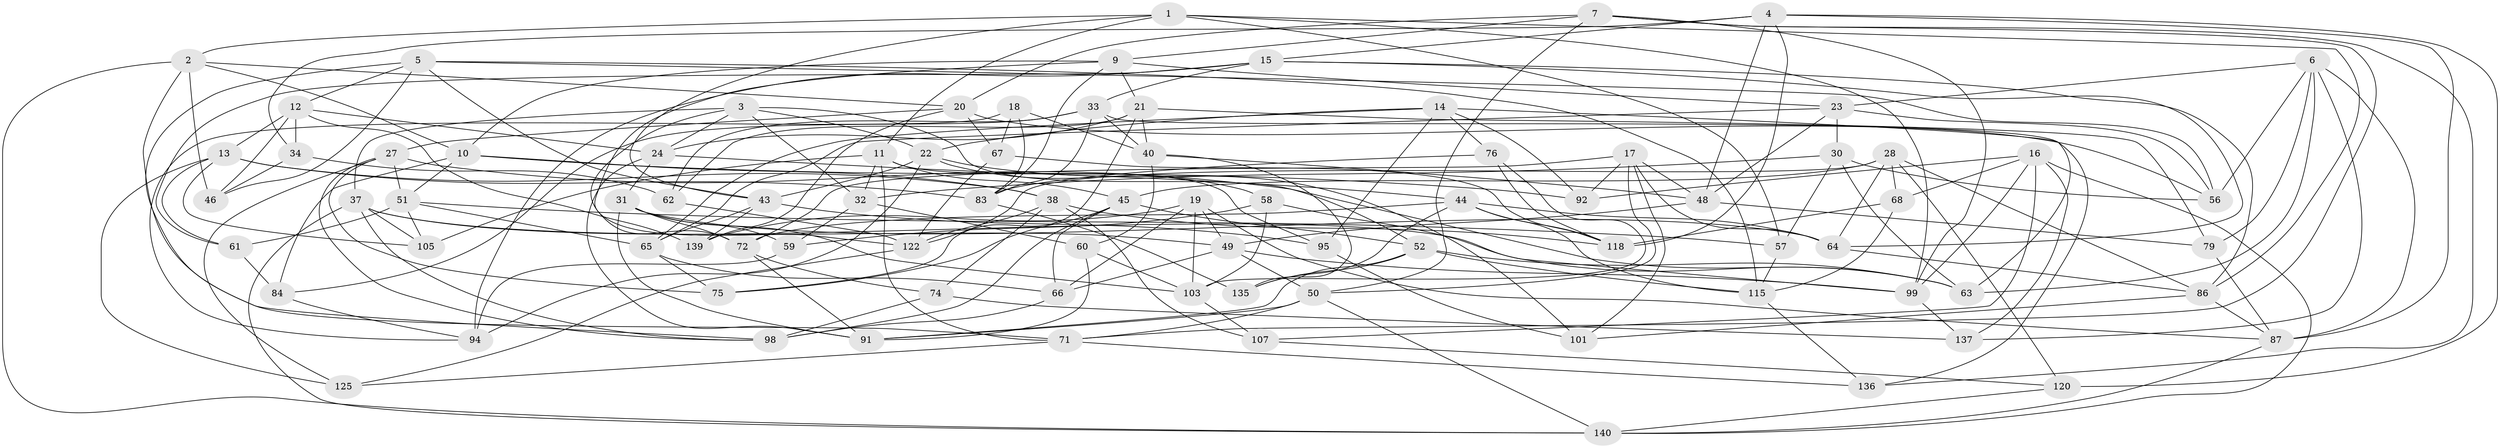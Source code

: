 // original degree distribution, {4: 1.0}
// Generated by graph-tools (version 1.1) at 2025/42/03/06/25 10:42:24]
// undirected, 85 vertices, 225 edges
graph export_dot {
graph [start="1"]
  node [color=gray90,style=filled];
  1 [super="+110"];
  2 [super="+25"];
  3 [super="+41"];
  4 [super="+36"];
  5 [super="+42"];
  6 [super="+8"];
  7 [super="+113"];
  9 [super="+96"];
  10 [super="+35"];
  11 [super="+141"];
  12 [super="+104"];
  13 [super="+128"];
  14 [super="+85"];
  15 [super="+55"];
  16 [super="+100"];
  17 [super="+126"];
  18;
  19 [super="+39"];
  20 [super="+82"];
  21 [super="+89"];
  22 [super="+29"];
  23 [super="+70"];
  24 [super="+26"];
  27 [super="+69"];
  28 [super="+47"];
  30 [super="+73"];
  31 [super="+93"];
  32 [super="+144"];
  33 [super="+81"];
  34;
  37 [super="+132"];
  38 [super="+54"];
  40 [super="+112"];
  43 [super="+143"];
  44 [super="+88"];
  45 [super="+102"];
  46;
  48 [super="+53"];
  49 [super="+97"];
  50 [super="+78"];
  51 [super="+127"];
  52 [super="+108"];
  56 [super="+114"];
  57;
  58;
  59 [super="+111"];
  60;
  61;
  62;
  63 [super="+77"];
  64 [super="+117"];
  65 [super="+80"];
  66 [super="+106"];
  67;
  68;
  71 [super="+90"];
  72 [super="+109"];
  74;
  75;
  76;
  79;
  83 [super="+121"];
  84;
  86 [super="+131"];
  87 [super="+123"];
  91 [super="+116"];
  92;
  94 [super="+124"];
  95;
  98 [super="+134"];
  99 [super="+138"];
  101;
  103 [super="+130"];
  105;
  107;
  115 [super="+129"];
  118 [super="+119"];
  120;
  122 [super="+133"];
  125;
  135;
  136;
  137;
  139;
  140 [super="+142"];
  1 -- 11;
  1 -- 57;
  1 -- 86;
  1 -- 2;
  1 -- 43;
  1 -- 99;
  2 -- 140;
  2 -- 46;
  2 -- 20;
  2 -- 71;
  2 -- 10;
  3 -- 24;
  3 -- 32;
  3 -- 22;
  3 -- 37;
  3 -- 52;
  3 -- 72;
  4 -- 15;
  4 -- 34;
  4 -- 120;
  4 -- 48;
  4 -- 118;
  4 -- 87;
  5 -- 46;
  5 -- 43;
  5 -- 56;
  5 -- 115;
  5 -- 98;
  5 -- 12;
  6 -- 137;
  6 -- 79;
  6 -- 56;
  6 -- 87;
  6 -- 63;
  6 -- 23;
  7 -- 9;
  7 -- 136;
  7 -- 50;
  7 -- 99;
  7 -- 20;
  7 -- 71;
  9 -- 83;
  9 -- 10;
  9 -- 122;
  9 -- 21;
  9 -- 23;
  10 -- 92;
  10 -- 84;
  10 -- 51;
  10 -- 38;
  11 -- 32;
  11 -- 95;
  11 -- 105;
  11 -- 71;
  11 -- 45;
  12 -- 139;
  12 -- 24;
  12 -- 13;
  12 -- 34;
  12 -- 46;
  13 -- 38;
  13 -- 125;
  13 -- 105;
  13 -- 61;
  13 -- 83;
  14 -- 76;
  14 -- 92;
  14 -- 95;
  14 -- 63;
  14 -- 65;
  14 -- 22;
  15 -- 61;
  15 -- 86;
  15 -- 94;
  15 -- 33;
  15 -- 64;
  16 -- 140;
  16 -- 107;
  16 -- 68;
  16 -- 137;
  16 -- 99;
  16 -- 92;
  17 -- 101;
  17 -- 64;
  17 -- 92;
  17 -- 48;
  17 -- 50;
  17 -- 72;
  18 -- 67;
  18 -- 83;
  18 -- 94;
  18 -- 40;
  19 -- 49;
  19 -- 66 [weight=2];
  19 -- 139;
  19 -- 87;
  19 -- 103;
  20 -- 56;
  20 -- 27;
  20 -- 67;
  20 -- 139;
  21 -- 62;
  21 -- 75;
  21 -- 79;
  21 -- 40;
  21 -- 24;
  22 -- 94;
  22 -- 58;
  22 -- 43;
  22 -- 101;
  23 -- 56;
  23 -- 65;
  23 -- 48;
  23 -- 30;
  24 -- 44;
  24 -- 91;
  24 -- 31;
  27 -- 63;
  27 -- 98;
  27 -- 51;
  27 -- 75;
  27 -- 125;
  28 -- 86;
  28 -- 122;
  28 -- 64;
  28 -- 120;
  28 -- 68;
  28 -- 45;
  30 -- 57;
  30 -- 63;
  30 -- 56 [weight=2];
  30 -- 32;
  31 -- 72;
  31 -- 103;
  31 -- 91;
  31 -- 59;
  31 -- 64;
  32 -- 60;
  32 -- 59 [weight=2];
  33 -- 62;
  33 -- 136;
  33 -- 83;
  33 -- 40;
  33 -- 84;
  34 -- 62;
  34 -- 46;
  37 -- 49;
  37 -- 63;
  37 -- 105;
  37 -- 140;
  37 -- 98;
  38 -- 74;
  38 -- 122;
  38 -- 118;
  38 -- 107;
  40 -- 48;
  40 -- 60;
  40 -- 135;
  43 -- 65;
  43 -- 139;
  43 -- 95;
  44 -- 115;
  44 -- 118;
  44 -- 64;
  44 -- 72;
  44 -- 135;
  45 -- 75;
  45 -- 98;
  45 -- 66;
  45 -- 52;
  48 -- 79;
  48 -- 49;
  49 -- 50;
  49 -- 66;
  49 -- 99;
  50 -- 91;
  50 -- 140;
  50 -- 71;
  51 -- 65;
  51 -- 105;
  51 -- 61;
  51 -- 57;
  52 -- 135;
  52 -- 115;
  52 -- 63;
  52 -- 91;
  57 -- 115;
  58 -- 99;
  58 -- 59;
  58 -- 103;
  59 -- 94 [weight=2];
  60 -- 91;
  60 -- 103;
  61 -- 84;
  62 -- 122;
  64 -- 86;
  65 -- 75;
  65 -- 66;
  66 -- 98;
  67 -- 122;
  67 -- 118;
  68 -- 118;
  68 -- 115;
  71 -- 136;
  71 -- 125;
  72 -- 74;
  72 -- 91;
  74 -- 137;
  74 -- 98;
  76 -- 103;
  76 -- 118;
  76 -- 83;
  79 -- 87;
  83 -- 135;
  84 -- 94;
  86 -- 101;
  86 -- 87;
  87 -- 140;
  95 -- 101;
  99 -- 137;
  103 -- 107;
  107 -- 120;
  115 -- 136;
  120 -- 140;
  122 -- 125;
}
